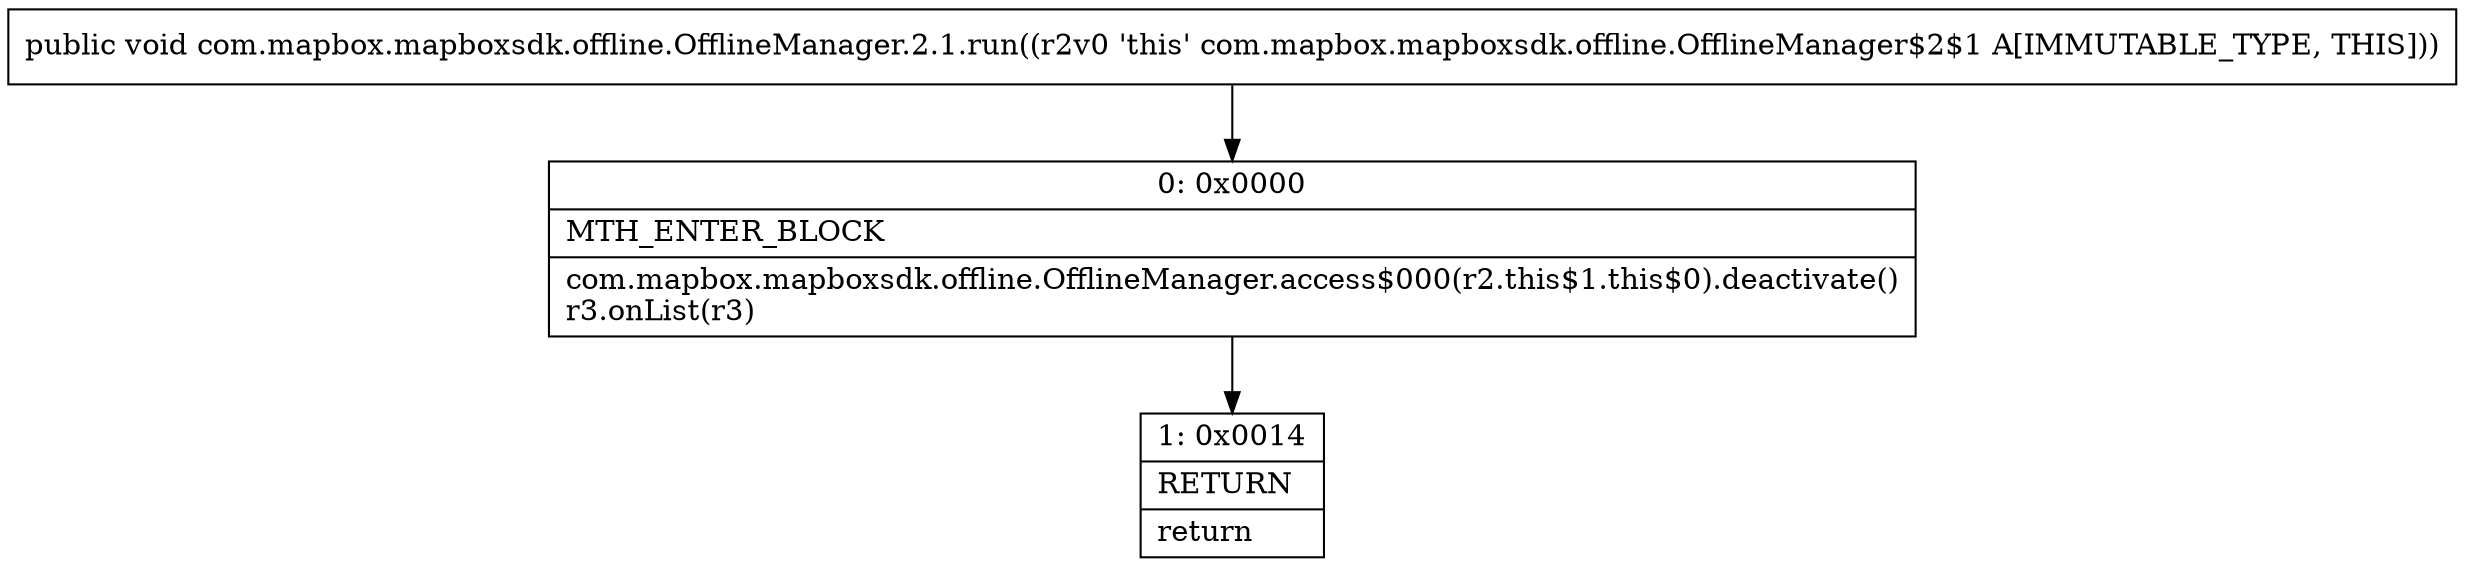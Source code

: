 digraph "CFG forcom.mapbox.mapboxsdk.offline.OfflineManager.2.1.run()V" {
Node_0 [shape=record,label="{0\:\ 0x0000|MTH_ENTER_BLOCK\l|com.mapbox.mapboxsdk.offline.OfflineManager.access$000(r2.this$1.this$0).deactivate()\lr3.onList(r3)\l}"];
Node_1 [shape=record,label="{1\:\ 0x0014|RETURN\l|return\l}"];
MethodNode[shape=record,label="{public void com.mapbox.mapboxsdk.offline.OfflineManager.2.1.run((r2v0 'this' com.mapbox.mapboxsdk.offline.OfflineManager$2$1 A[IMMUTABLE_TYPE, THIS])) }"];
MethodNode -> Node_0;
Node_0 -> Node_1;
}

